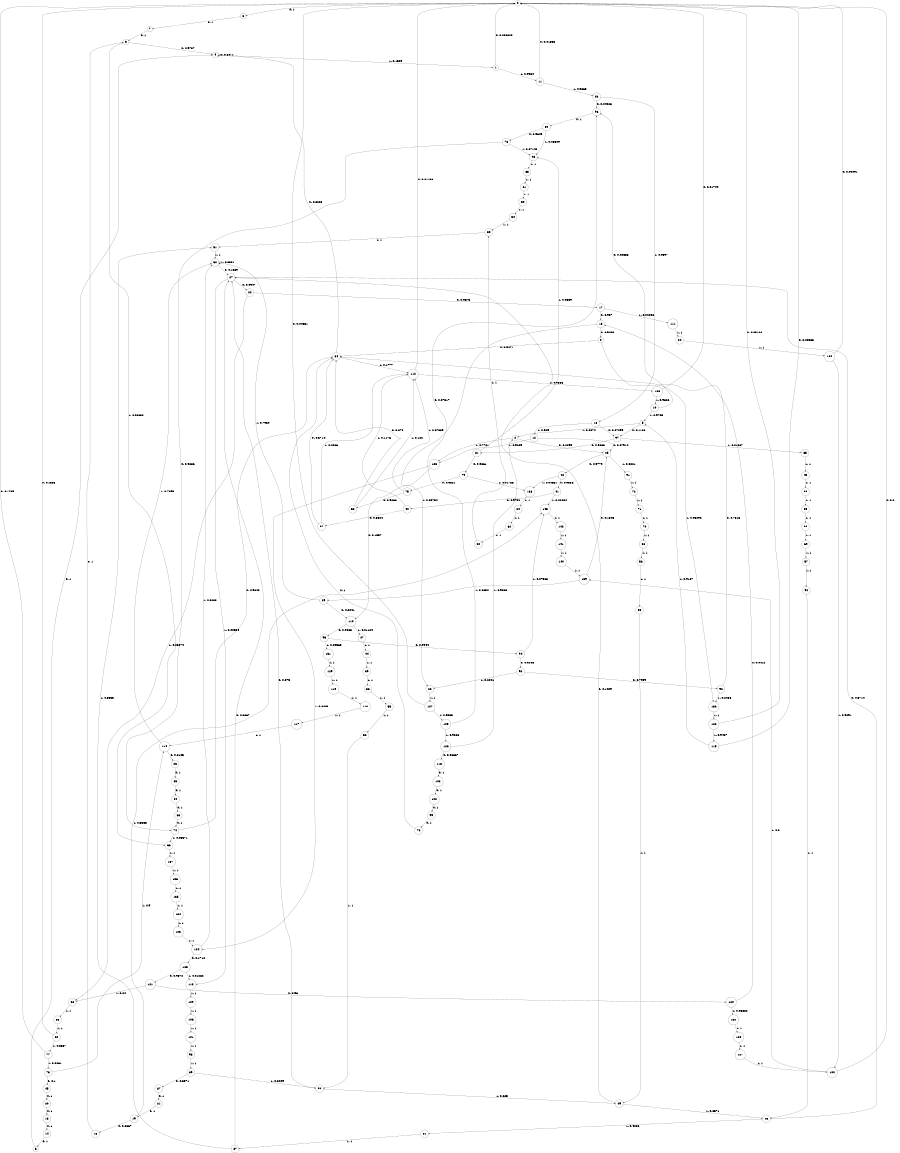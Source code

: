 digraph "ch1_both_short_L15" {
size = "6,8.5";
ratio = "fill";
node [shape = circle];
node [fontsize = 24];
edge [fontsize = 24];
0 -> 8 [label = "0: 1        "];
1 -> 0 [label = "0: 0.006623  "];
1 -> 11 [label = "1: 0.9934   "];
2 -> 25 [label = "0: 0.2299   "];
2 -> 133 [label = "1: 0.7701   "];
3 -> 4 [label = "0: 0.9737   "];
3 -> 66 [label = "1: 0.02632  "];
4 -> 4 [label = "0: 0.8471   "];
4 -> 1 [label = "1: 0.1529   "];
5 -> 97 [label = "0: 0.1126   "];
5 -> 2 [label = "1: 0.8874   "];
6 -> 4 [label = "0: 1        "];
7 -> 3 [label = "0: 1        "];
8 -> 7 [label = "0: 1        "];
9 -> 34 [label = "0: 0.9471   "];
9 -> 130 [label = "1: 0.05292  "];
10 -> 96 [label = "0: 0.02353  "];
10 -> 5 [label = "1: 0.9765   "];
11 -> 0 [label = "0: 0.01353  "];
11 -> 23 [label = "1: 0.9865   "];
12 -> 25 [label = "0: 0.07914  "];
12 -> 133 [label = "1: 0.9209   "];
13 -> 9 [label = "0: 0.9425   "];
13 -> 28 [label = "1: 0.05754  "];
14 -> 6 [label = "0: 1        "];
15 -> 3 [label = "0: 1        "];
16 -> 97 [label = "0: 0.07099  "];
16 -> 12 [label = "1: 0.929    "];
17 -> 13 [label = "0: 0.957    "];
17 -> 111 [label = "1: 0.04298  "];
18 -> 14 [label = "0: 1        "];
19 -> 15 [label = "0: 0.6667   "];
19 -> 143 [label = "1: 0.3333   "];
20 -> 18 [label = "0: 1        "];
21 -> 19 [label = "0: 1        "];
22 -> 17 [label = "0: 0.9673   "];
22 -> 88 [label = "1: 0.03274  "];
23 -> 96 [label = "0: 0.04028  "];
23 -> 16 [label = "1: 0.9597   "];
24 -> 104 [label = "1: 1        "];
25 -> 42 [label = "0: 0.9779   "];
25 -> 91 [label = "1: 0.0221   "];
26 -> 85 [label = "0: 1        "];
27 -> 22 [label = "0: 0.9947   "];
27 -> 113 [label = "1: 0.00534  "];
28 -> 107 [label = "1: 1        "];
29 -> 110 [label = "0: 0.2041   "];
29 -> 30 [label = "1: 0.7959   "];
30 -> 27 [label = "0: 0.1669   "];
30 -> 30 [label = "1: 0.8331   "];
31 -> 67 [label = "1: 1        "];
32 -> 69 [label = "1: 1        "];
33 -> 51 [label = "1: 1        "];
34 -> 4 [label = "0: 0.8223   "];
34 -> 112 [label = "1: 0.1777   "];
35 -> 32 [label = "1: 1        "];
36 -> 55 [label = "1: 1        "];
37 -> 34 [label = "0: 0.5714   "];
37 -> 112 [label = "1: 0.4286   "];
38 -> 35 [label = "1: 1        "];
39 -> 36 [label = "1: 1        "];
40 -> 37 [label = "0: 0.8824   "];
40 -> 112 [label = "1: 0.1176   "];
41 -> 40 [label = "0: 0.9752   "];
41 -> 143 [label = "1: 0.02484  "];
42 -> 41 [label = "0: 0.9535   "];
42 -> 138 [label = "1: 0.04651  "];
43 -> 38 [label = "1: 1        "];
44 -> 39 [label = "1: 1        "];
45 -> 20 [label = "0: 1        "];
46 -> 63 [label = "1: 1        "];
47 -> 44 [label = "1: 1        "];
48 -> 27 [label = "0: 0.5714   "];
48 -> 31 [label = "1: 0.4286   "];
49 -> 27 [label = "0: 0.1429   "];
49 -> 48 [label = "1: 0.8571   "];
50 -> 27 [label = "0: 0.375    "];
50 -> 49 [label = "1: 0.625    "];
51 -> 30 [label = "1: 1        "];
52 -> 50 [label = "1: 1        "];
53 -> 49 [label = "1: 1        "];
54 -> 33 [label = "1: 1        "];
55 -> 52 [label = "1: 1        "];
56 -> 53 [label = "1: 1        "];
57 -> 90 [label = "1: 1        "];
58 -> 34 [label = "0: 0.878    "];
58 -> 112 [label = "1: 0.122    "];
59 -> 54 [label = "1: 1        "];
60 -> 33 [label = "1: 1        "];
61 -> 59 [label = "1: 1        "];
62 -> 60 [label = "1: 1        "];
63 -> 61 [label = "1: 1        "];
64 -> 62 [label = "1: 1        "];
65 -> 43 [label = "1: 1        "];
66 -> 137 [label = "1: 1        "];
67 -> 27 [label = "0: 0.6667   "];
67 -> 51 [label = "1: 0.3333   "];
68 -> 56 [label = "1: 1        "];
69 -> 57 [label = "1: 1        "];
70 -> 68 [label = "1: 1        "];
71 -> 70 [label = "1: 1        "];
72 -> 71 [label = "1: 1        "];
73 -> 45 [label = "0: 0.1      "];
73 -> 114 [label = "1: 0.9      "];
74 -> 34 [label = "0: 0.9643   "];
74 -> 66 [label = "1: 0.03571  "];
75 -> 58 [label = "0: 0.9266   "];
75 -> 112 [label = "1: 0.07339  "];
76 -> 34 [label = "0: 1        "];
77 -> 0 [label = "0: 0.1739   "];
77 -> 73 [label = "1: 0.8261   "];
78 -> 74 [label = "0: 0.9286   "];
78 -> 46 [label = "1: 0.07143  "];
79 -> 75 [label = "0: 0.9821   "];
79 -> 138 [label = "1: 0.01786  "];
80 -> 78 [label = "0: 0.9649   "];
80 -> 46 [label = "1: 0.03509  "];
81 -> 79 [label = "0: 0.9661   "];
81 -> 46 [label = "1: 0.0339   "];
82 -> 0 [label = "0: 0.1333   "];
82 -> 77 [label = "1: 0.8667   "];
83 -> 74 [label = "0: 1        "];
84 -> 83 [label = "0: 1        "];
85 -> 84 [label = "0: 1        "];
86 -> 82 [label = "1: 1        "];
87 -> 21 [label = "0: 1        "];
88 -> 86 [label = "1: 1        "];
89 -> 87 [label = "0: 0.3571   "];
89 -> 50 [label = "1: 0.6429   "];
90 -> 48 [label = "1: 1        "];
91 -> 72 [label = "1: 1        "];
92 -> 34 [label = "0: 0.7515   "];
92 -> 130 [label = "1: 0.2485   "];
93 -> 92 [label = "0: 0.7959   "];
93 -> 28 [label = "1: 0.2041   "];
94 -> 93 [label = "0: 0.9243   "];
94 -> 143 [label = "1: 0.07568  "];
95 -> 94 [label = "0: 0.9944   "];
95 -> 131 [label = "1: 0.00565  "];
96 -> 80 [label = "0: 1        "];
97 -> 81 [label = "0: 0.9833   "];
97 -> 65 [label = "1: 0.01667  "];
98 -> 89 [label = "1: 1        "];
99 -> 76 [label = "0: 1        "];
100 -> 0 [label = "0: 0.2      "];
100 -> 139 [label = "1: 0.8      "];
101 -> 98 [label = "1: 1        "];
102 -> 99 [label = "0: 1        "];
103 -> 102 [label = "0: 1        "];
104 -> 0 [label = "0: 0.09091  "];
104 -> 100 [label = "1: 0.9091   "];
105 -> 96 [label = "0: 0.07317  "];
105 -> 126 [label = "1: 0.9268   "];
106 -> 101 [label = "1: 1        "];
107 -> 0 [label = "0: 0.04651  "];
107 -> 105 [label = "1: 0.9535   "];
108 -> 0 [label = "0: 0.01744  "];
108 -> 10 [label = "1: 0.9826   "];
109 -> 106 [label = "1: 1        "];
110 -> 95 [label = "0: 0.9888   "];
110 -> 47 [label = "1: 0.01124  "];
111 -> 24 [label = "1: 1        "];
112 -> 0 [label = "0: 0.01136  "];
112 -> 108 [label = "1: 0.9886   "];
113 -> 109 [label = "1: 1        "];
114 -> 26 [label = "0: 0.2105   "];
114 -> 30 [label = "1: 0.7895   "];
115 -> 0 [label = "0: 0.08333  "];
115 -> 5 [label = "1: 0.9167   "];
116 -> 103 [label = "0: 1        "];
117 -> 114 [label = "1: 1        "];
118 -> 117 [label = "1: 1        "];
119 -> 118 [label = "1: 1        "];
120 -> 13 [label = "0: 0.9412   "];
120 -> 132 [label = "1: 0.05882  "];
121 -> 120 [label = "0: 0.96     "];
121 -> 88 [label = "1: 0.04     "];
122 -> 0 [label = "0: 0.05128  "];
122 -> 115 [label = "1: 0.9487   "];
123 -> 121 [label = "0: 0.9872   "];
123 -> 113 [label = "1: 0.01282  "];
124 -> 123 [label = "0: 0.1712   "];
124 -> 30 [label = "1: 0.8288   "];
125 -> 124 [label = "1: 1        "];
126 -> 116 [label = "0: 0.06667  "];
126 -> 2 [label = "1: 0.9333   "];
127 -> 100 [label = "1: 1        "];
128 -> 127 [label = "1: 1        "];
129 -> 119 [label = "1: 1        "];
130 -> 122 [label = "1: 1        "];
131 -> 129 [label = "1: 1        "];
132 -> 128 [label = "1: 1        "];
133 -> 110 [label = "0: 0.1557   "];
133 -> 124 [label = "1: 0.8443   "];
134 -> 125 [label = "1: 1        "];
135 -> 134 [label = "1: 1        "];
136 -> 135 [label = "1: 1        "];
137 -> 136 [label = "1: 1        "];
138 -> 64 [label = "1: 1        "];
139 -> 25 [label = "0: 0.1346   "];
139 -> 29 [label = "1: 0.8654   "];
140 -> 139 [label = "1: 1        "];
141 -> 140 [label = "1: 1        "];
142 -> 141 [label = "1: 1        "];
143 -> 142 [label = "1: 1        "];
}
